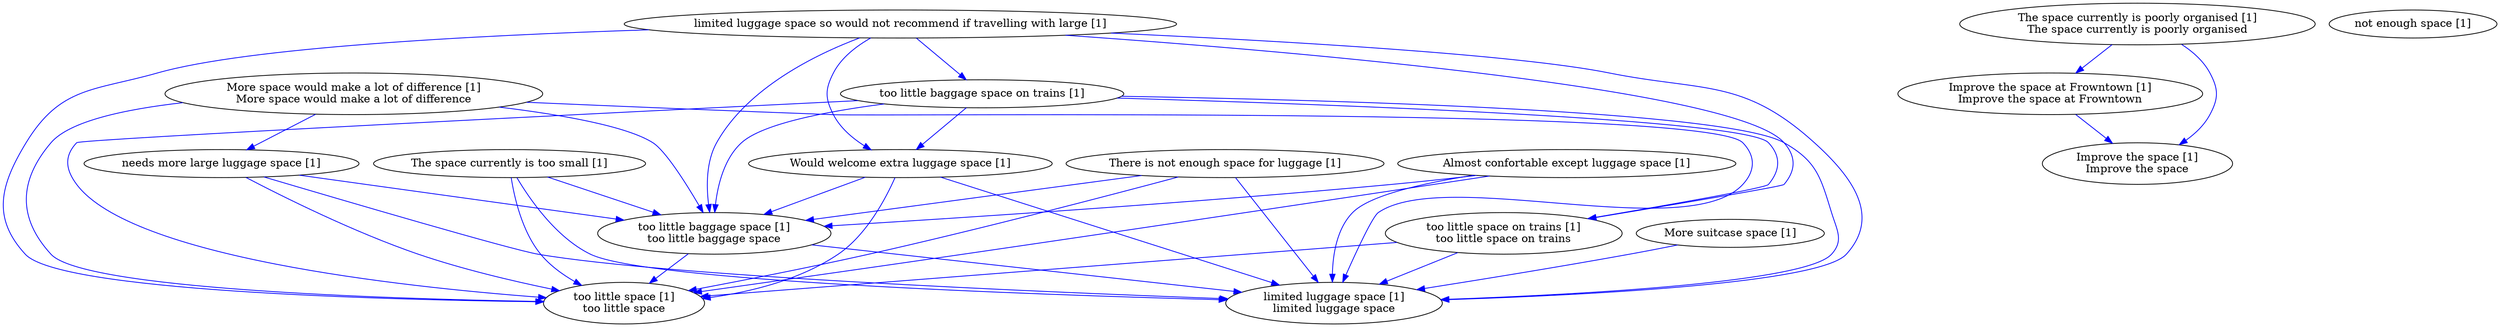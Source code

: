 digraph collapsedGraph {
"Almost confortable except luggage space [1]""Improve the space at Frowntown [1]\nImprove the space at Frowntown""Improve the space [1]\nImprove the space""More space would make a lot of difference [1]\nMore space would make a lot of difference""More suitcase space [1]""The space currently is poorly organised [1]\nThe space currently is poorly organised""The space currently is too small [1]""There is not enough space for luggage [1]""Would welcome extra luggage space [1]""limited luggage space so would not recommend if travelling with large [1]""limited luggage space [1]\nlimited luggage space""needs more large luggage space [1]""not enough space [1]""too little baggage space on trains [1]""too little baggage space [1]\ntoo little baggage space""too little space [1]\ntoo little space""too little space on trains [1]\ntoo little space on trains""too little baggage space on trains [1]" -> "limited luggage space [1]\nlimited luggage space" [color=blue]
"There is not enough space for luggage [1]" -> "too little space [1]\ntoo little space" [color=blue]
"too little baggage space [1]\ntoo little baggage space" -> "limited luggage space [1]\nlimited luggage space" [color=blue]
"Would welcome extra luggage space [1]" -> "too little space [1]\ntoo little space" [color=blue]
"too little space on trains [1]\ntoo little space on trains" -> "limited luggage space [1]\nlimited luggage space" [color=blue]
"There is not enough space for luggage [1]" -> "limited luggage space [1]\nlimited luggage space" [color=blue]
"There is not enough space for luggage [1]" -> "too little baggage space [1]\ntoo little baggage space" [color=blue]
"The space currently is poorly organised [1]\nThe space currently is poorly organised" -> "Improve the space at Frowntown [1]\nImprove the space at Frowntown" [color=blue]
"Would welcome extra luggage space [1]" -> "too little baggage space [1]\ntoo little baggage space" [color=blue]
"limited luggage space so would not recommend if travelling with large [1]" -> "Would welcome extra luggage space [1]" [color=blue]
"More space would make a lot of difference [1]\nMore space would make a lot of difference" -> "too little space [1]\ntoo little space" [color=blue]
"Almost confortable except luggage space [1]" -> "too little baggage space [1]\ntoo little baggage space" [color=blue]
"Almost confortable except luggage space [1]" -> "too little space [1]\ntoo little space" [color=blue]
"Would welcome extra luggage space [1]" -> "limited luggage space [1]\nlimited luggage space" [color=blue]
"More space would make a lot of difference [1]\nMore space would make a lot of difference" -> "needs more large luggage space [1]" [color=blue]
"too little baggage space on trains [1]" -> "Would welcome extra luggage space [1]" [color=blue]
"needs more large luggage space [1]" -> "too little baggage space [1]\ntoo little baggage space" [color=blue]
"More suitcase space [1]" -> "limited luggage space [1]\nlimited luggage space" [color=blue]
"needs more large luggage space [1]" -> "limited luggage space [1]\nlimited luggage space" [color=blue]
"limited luggage space so would not recommend if travelling with large [1]" -> "too little space [1]\ntoo little space" [color=blue]
"Almost confortable except luggage space [1]" -> "limited luggage space [1]\nlimited luggage space" [color=blue]
"limited luggage space so would not recommend if travelling with large [1]" -> "too little baggage space [1]\ntoo little baggage space" [color=blue]
"limited luggage space so would not recommend if travelling with large [1]" -> "too little baggage space on trains [1]" [color=blue]
"More space would make a lot of difference [1]\nMore space would make a lot of difference" -> "too little baggage space [1]\ntoo little baggage space" [color=blue]
"needs more large luggage space [1]" -> "too little space [1]\ntoo little space" [color=blue]
"More space would make a lot of difference [1]\nMore space would make a lot of difference" -> "limited luggage space [1]\nlimited luggage space" [color=blue]
"The space currently is too small [1]" -> "too little space [1]\ntoo little space" [color=blue]
"The space currently is too small [1]" -> "too little baggage space [1]\ntoo little baggage space" [color=blue]
"The space currently is too small [1]" -> "limited luggage space [1]\nlimited luggage space" [color=blue]
"The space currently is poorly organised [1]\nThe space currently is poorly organised" -> "Improve the space [1]\nImprove the space" [color=blue]
"Improve the space at Frowntown [1]\nImprove the space at Frowntown" -> "Improve the space [1]\nImprove the space" [color=blue]
"limited luggage space so would not recommend if travelling with large [1]" -> "limited luggage space [1]\nlimited luggage space" [color=blue]
"too little baggage space on trains [1]" -> "too little baggage space [1]\ntoo little baggage space" [color=blue]
"too little baggage space [1]\ntoo little baggage space" -> "too little space [1]\ntoo little space" [color=blue]
"too little baggage space on trains [1]" -> "too little space on trains [1]\ntoo little space on trains" [color=blue]
"too little space on trains [1]\ntoo little space on trains" -> "too little space [1]\ntoo little space" [color=blue]
"too little baggage space on trains [1]" -> "too little space [1]\ntoo little space" [color=blue]
"limited luggage space so would not recommend if travelling with large [1]" -> "too little space on trains [1]\ntoo little space on trains" [color=blue]
}